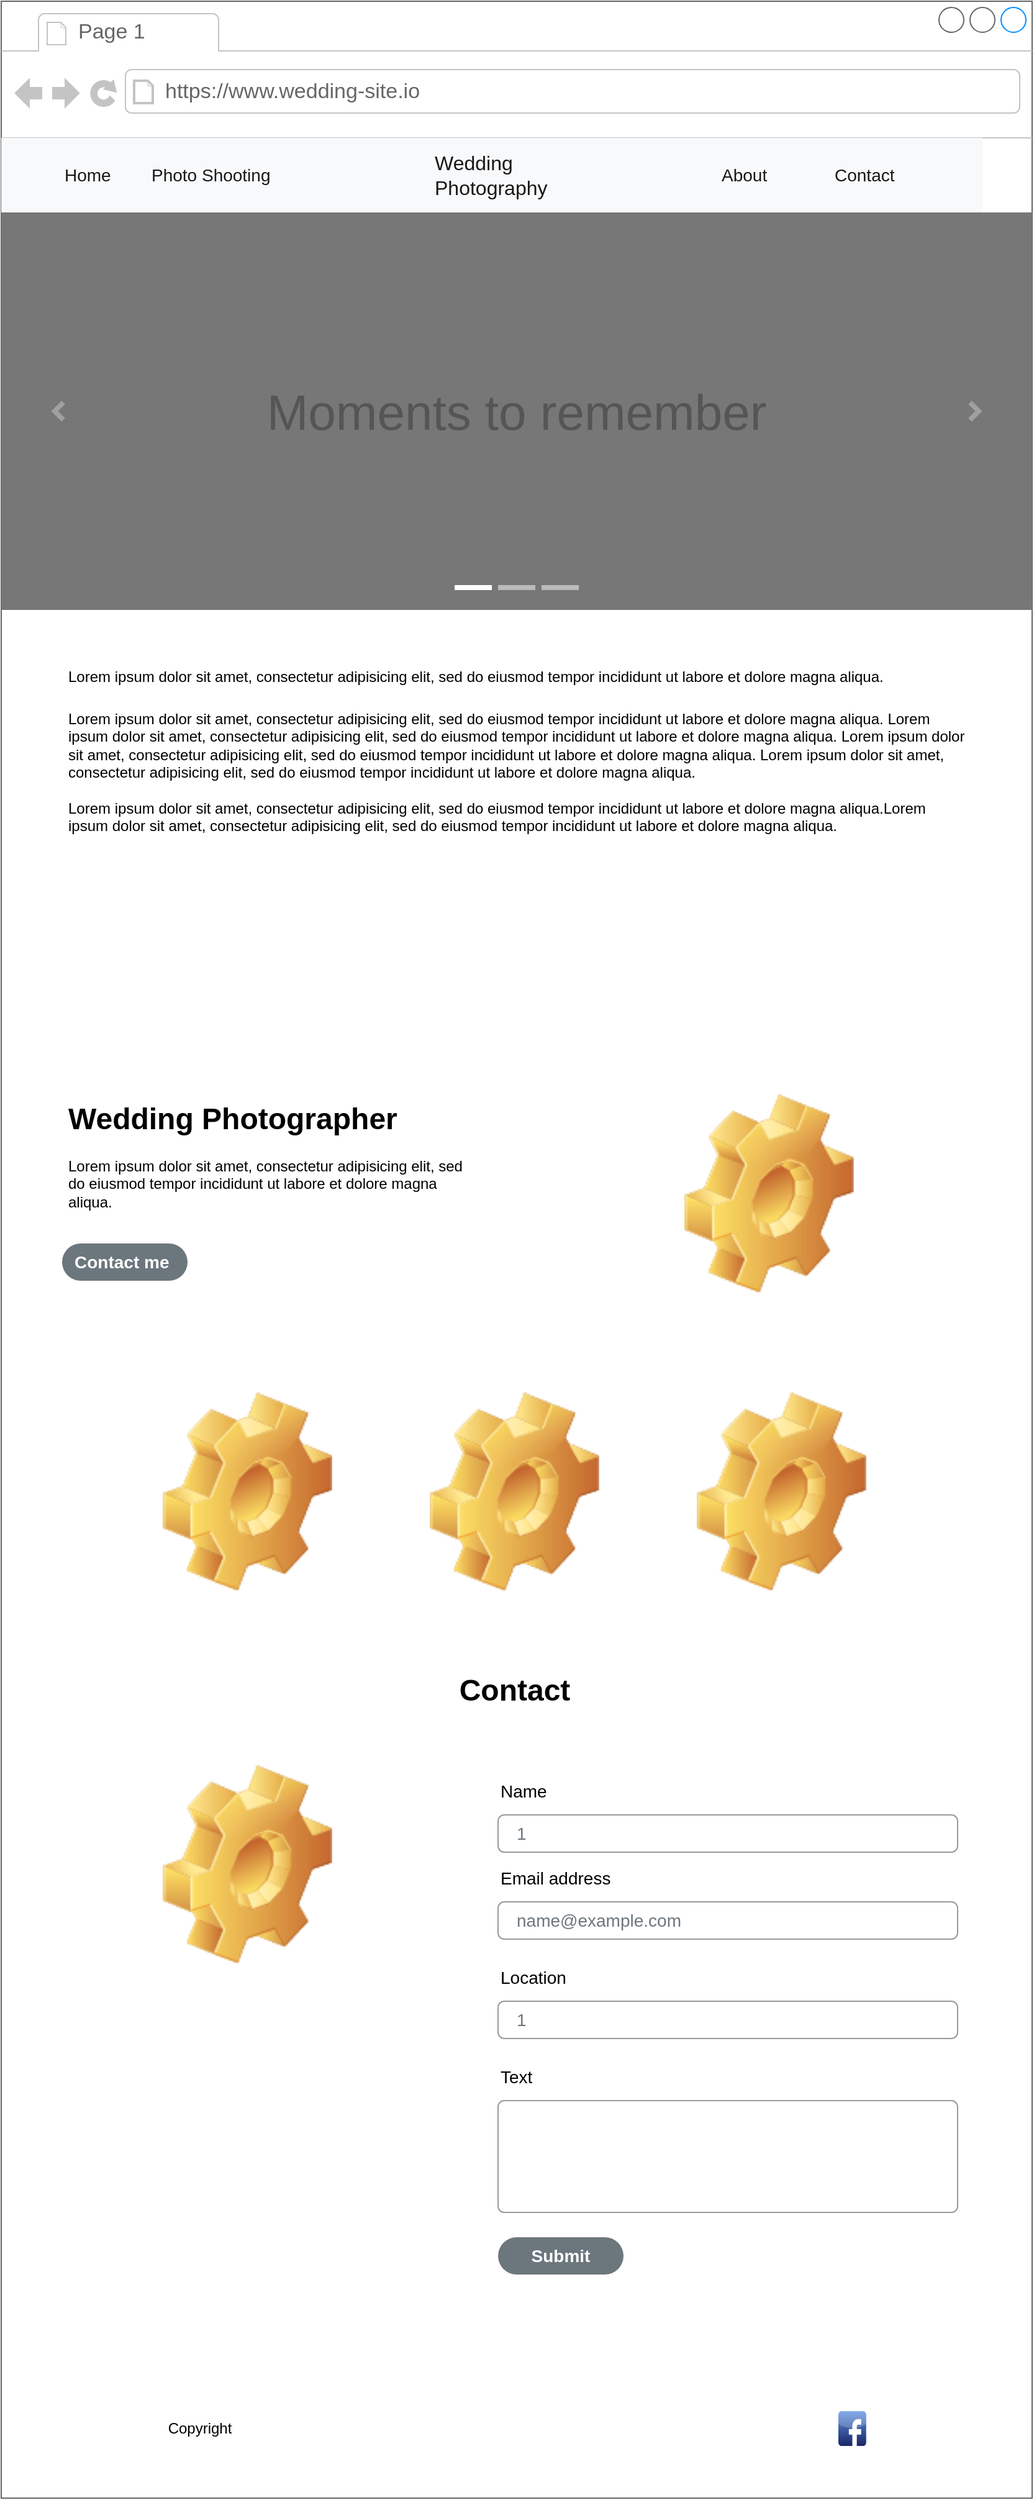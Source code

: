 <mxfile version="21.3.2" type="device">
  <diagram name="Page-1" id="gCoo2C5nFrYfR__Q0fuE">
    <mxGraphModel dx="1434" dy="802" grid="1" gridSize="10" guides="1" tooltips="1" connect="1" arrows="1" fold="1" page="1" pageScale="1" pageWidth="827" pageHeight="1169" math="0" shadow="0">
      <root>
        <mxCell id="0" />
        <mxCell id="1" parent="0" />
        <mxCell id="2YAhIWGiTw2wvqgSQafy-1" value="" style="strokeWidth=1;shadow=0;dashed=0;align=center;html=1;shape=mxgraph.mockup.containers.browserWindow;rSize=0;strokeColor=#666666;strokeColor2=#008cff;strokeColor3=#c4c4c4;mainText=,;recursiveResize=0;" vertex="1" parent="1">
          <mxGeometry width="830" height="2010" as="geometry" />
        </mxCell>
        <mxCell id="2YAhIWGiTw2wvqgSQafy-2" value="Page 1" style="strokeWidth=1;shadow=0;dashed=0;align=center;html=1;shape=mxgraph.mockup.containers.anchor;fontSize=17;fontColor=#666666;align=left;whiteSpace=wrap;" vertex="1" parent="2YAhIWGiTw2wvqgSQafy-1">
          <mxGeometry x="60" y="12" width="110" height="26" as="geometry" />
        </mxCell>
        <mxCell id="2YAhIWGiTw2wvqgSQafy-3" value="https://www.wedding-site.io" style="strokeWidth=1;shadow=0;dashed=0;align=center;html=1;shape=mxgraph.mockup.containers.anchor;rSize=0;fontSize=17;fontColor=#666666;align=left;" vertex="1" parent="2YAhIWGiTw2wvqgSQafy-1">
          <mxGeometry x="130" y="60" width="250" height="26" as="geometry" />
        </mxCell>
        <mxCell id="2YAhIWGiTw2wvqgSQafy-4" value="" style="html=1;shadow=0;dashed=0;fillColor=#F8F9FA;strokeColor=none;fontSize=16;fontColor=#7C7C7D;align=right;spacing=15;" vertex="1" parent="2YAhIWGiTw2wvqgSQafy-1">
          <mxGeometry y="110" width="790" height="60" as="geometry" />
        </mxCell>
        <mxCell id="2YAhIWGiTw2wvqgSQafy-5" value="Wedding Photography" style="strokeColor=none;html=1;whiteSpace=wrap;fillColor=none;fontColor=#181819;align=left;fontSize=16;spacing=10;" vertex="1" parent="2YAhIWGiTw2wvqgSQafy-4">
          <mxGeometry width="130" height="40" relative="1" as="geometry">
            <mxPoint x="339" y="10" as="offset" />
          </mxGeometry>
        </mxCell>
        <mxCell id="2YAhIWGiTw2wvqgSQafy-6" value="Home" style="strokeColor=none;html=1;whiteSpace=wrap;fillColor=none;fontColor=#181819;align=left;fontSize=14;spacing=10;" vertex="1" parent="2YAhIWGiTw2wvqgSQafy-4">
          <mxGeometry width="60" height="40" relative="1" as="geometry">
            <mxPoint x="41" y="10" as="offset" />
          </mxGeometry>
        </mxCell>
        <mxCell id="2YAhIWGiTw2wvqgSQafy-20" value="Photo Shooting" style="strokeColor=none;html=1;whiteSpace=wrap;fillColor=none;fontColor=#181819;align=left;fontSize=14;spacing=10;" vertex="1" parent="2YAhIWGiTw2wvqgSQafy-4">
          <mxGeometry width="120" height="40" relative="1" as="geometry">
            <mxPoint x="111" y="10" as="offset" />
          </mxGeometry>
        </mxCell>
        <mxCell id="2YAhIWGiTw2wvqgSQafy-21" value="About" style="strokeColor=none;html=1;whiteSpace=wrap;fillColor=none;fontColor=#181819;align=left;fontSize=14;spacing=10;" vertex="1" parent="2YAhIWGiTw2wvqgSQafy-4">
          <mxGeometry x="570" y="10" width="60" height="40" as="geometry" />
        </mxCell>
        <mxCell id="2YAhIWGiTw2wvqgSQafy-22" value="Contact" style="strokeColor=none;html=1;whiteSpace=wrap;fillColor=none;fontColor=#181819;align=left;fontSize=14;spacing=10;" vertex="1" parent="2YAhIWGiTw2wvqgSQafy-4">
          <mxGeometry x="661" y="10" width="60" height="40" as="geometry" />
        </mxCell>
        <mxCell id="2YAhIWGiTw2wvqgSQafy-23" value="Moments to remember" style="html=1;shadow=0;dashed=0;strokeColor=none;strokeWidth=1;fillColor=#777777;fontColor=#555555;whiteSpace=wrap;align=center;verticalAlign=middle;fontStyle=0;fontSize=40;" vertex="1" parent="2YAhIWGiTw2wvqgSQafy-1">
          <mxGeometry y="170" width="830" height="320" as="geometry" />
        </mxCell>
        <mxCell id="2YAhIWGiTw2wvqgSQafy-24" value="" style="html=1;verticalLabelPosition=bottom;labelBackgroundColor=#ffffff;verticalAlign=top;shadow=0;dashed=0;strokeWidth=4;shape=mxgraph.ios7.misc.more;strokeColor=#a0a0a0;" vertex="1" parent="2YAhIWGiTw2wvqgSQafy-23">
          <mxGeometry x="1" y="0.5" width="7" height="14" relative="1" as="geometry">
            <mxPoint x="-50" y="-7" as="offset" />
          </mxGeometry>
        </mxCell>
        <mxCell id="2YAhIWGiTw2wvqgSQafy-25" value="" style="flipH=1;html=1;verticalLabelPosition=bottom;labelBackgroundColor=#ffffff;verticalAlign=top;shadow=0;dashed=0;strokeWidth=4;shape=mxgraph.ios7.misc.more;strokeColor=#a0a0a0;" vertex="1" parent="2YAhIWGiTw2wvqgSQafy-23">
          <mxGeometry y="0.5" width="7" height="14" relative="1" as="geometry">
            <mxPoint x="43" y="-7" as="offset" />
          </mxGeometry>
        </mxCell>
        <mxCell id="2YAhIWGiTw2wvqgSQafy-26" value="" style="html=1;shadow=0;strokeColor=none;fillColor=#ffffff;" vertex="1" parent="2YAhIWGiTw2wvqgSQafy-23">
          <mxGeometry x="0.5" y="1" width="30" height="4" relative="1" as="geometry">
            <mxPoint x="-50" y="-20" as="offset" />
          </mxGeometry>
        </mxCell>
        <mxCell id="2YAhIWGiTw2wvqgSQafy-27" value="" style="html=1;shadow=0;strokeColor=none;fillColor=#BBBBBB;" vertex="1" parent="2YAhIWGiTw2wvqgSQafy-23">
          <mxGeometry x="0.5" y="1" width="30" height="4" relative="1" as="geometry">
            <mxPoint x="-15" y="-20" as="offset" />
          </mxGeometry>
        </mxCell>
        <mxCell id="2YAhIWGiTw2wvqgSQafy-28" value="" style="html=1;shadow=0;strokeColor=none;fillColor=#BBBBBB;" vertex="1" parent="2YAhIWGiTw2wvqgSQafy-23">
          <mxGeometry x="0.5" y="1" width="30" height="4" relative="1" as="geometry">
            <mxPoint x="20" y="-20" as="offset" />
          </mxGeometry>
        </mxCell>
        <mxCell id="2YAhIWGiTw2wvqgSQafy-29" value="&lt;h1&gt;&lt;span style=&quot;background-color: initial; font-size: 12px; font-weight: normal;&quot;&gt;Lorem ipsum dolor sit amet, consectetur adipisicing elit, sed do eiusmod tempor incididunt ut labore et dolore magna aliqua.&amp;nbsp;&lt;/span&gt;&lt;br&gt;&lt;/h1&gt;Lorem ipsum dolor sit amet, consectetur adipisicing elit, sed do eiusmod tempor incididunt ut labore et dolore magna aliqua. Lorem ipsum dolor sit amet, consectetur adipisicing elit, sed do eiusmod tempor incididunt ut labore et dolore magna aliqua. Lorem ipsum dolor sit amet, consectetur adipisicing elit, sed do eiusmod tempor incididunt ut labore et dolore magna aliqua. Lorem ipsum dolor sit amet, consectetur adipisicing elit, sed do eiusmod tempor incididunt ut labore et dolore magna aliqua.&lt;br&gt;&lt;br&gt;Lorem ipsum dolor sit amet, consectetur adipisicing elit, sed do eiusmod tempor incididunt ut labore et dolore magna aliqua.Lorem ipsum dolor sit amet, consectetur adipisicing elit, sed do eiusmod tempor incididunt ut labore et dolore magna aliqua." style="text;html=1;strokeColor=none;fillColor=none;spacing=5;spacingTop=-20;whiteSpace=wrap;overflow=hidden;rounded=0;" vertex="1" parent="2YAhIWGiTw2wvqgSQafy-1">
          <mxGeometry x="49" y="520" width="730" height="170" as="geometry" />
        </mxCell>
        <mxCell id="2YAhIWGiTw2wvqgSQafy-30" value="" style="shape=image;html=1;verticalAlign=top;verticalLabelPosition=bottom;labelBackgroundColor=#ffffff;imageAspect=0;aspect=fixed;image=https://cdn0.iconfinder.com/data/icons/PRACTIKA/128/testimonial.png" vertex="1" parent="2YAhIWGiTw2wvqgSQafy-1">
          <mxGeometry x="344" y="700" width="140" height="140" as="geometry" />
        </mxCell>
        <mxCell id="2YAhIWGiTw2wvqgSQafy-31" value="&lt;h1&gt;Wedding Photographer&lt;/h1&gt;&lt;p&gt;Lorem ipsum dolor sit amet, consectetur adipisicing elit, sed do eiusmod tempor incididunt ut labore et dolore magna aliqua.&lt;/p&gt;" style="text;html=1;strokeColor=none;fillColor=none;spacing=5;spacingTop=-20;whiteSpace=wrap;overflow=hidden;rounded=0;" vertex="1" parent="2YAhIWGiTw2wvqgSQafy-1">
          <mxGeometry x="49" y="880" width="341" height="120" as="geometry" />
        </mxCell>
        <mxCell id="2YAhIWGiTw2wvqgSQafy-32" value="Contact me" style="rounded=1;whiteSpace=wrap;html=1;arcSize=50;strokeColor=none;strokeWidth=1;fillColor=#6C767D;fontColor=#FFFFFF;whiteSpace=wrap;align=left;verticalAlign=middle;spacingLeft=0;fontStyle=1;fontSize=14;spacing=10;" vertex="1" parent="2YAhIWGiTw2wvqgSQafy-1">
          <mxGeometry x="49" y="1000" width="101" height="30" as="geometry" />
        </mxCell>
        <mxCell id="2YAhIWGiTw2wvqgSQafy-33" value="" style="shape=image;html=1;verticalLabelPosition=bottom;verticalAlign=top;imageAspect=1;aspect=fixed;image=img/clipart/Gear_128x128.png" vertex="1" parent="2YAhIWGiTw2wvqgSQafy-1">
          <mxGeometry x="550" y="880" width="136.39" height="160" as="geometry" />
        </mxCell>
        <mxCell id="2YAhIWGiTw2wvqgSQafy-34" value="" style="shape=image;html=1;verticalLabelPosition=bottom;verticalAlign=top;imageAspect=1;aspect=fixed;image=img/clipart/Gear_128x128.png" vertex="1" parent="2YAhIWGiTw2wvqgSQafy-1">
          <mxGeometry x="345" y="1120" width="136.39" height="160" as="geometry" />
        </mxCell>
        <mxCell id="2YAhIWGiTw2wvqgSQafy-35" value="" style="shape=image;html=1;verticalLabelPosition=bottom;verticalAlign=top;imageAspect=1;aspect=fixed;image=img/clipart/Gear_128x128.png" vertex="1" parent="2YAhIWGiTw2wvqgSQafy-1">
          <mxGeometry x="130" y="1120" width="136.39" height="160" as="geometry" />
        </mxCell>
        <mxCell id="2YAhIWGiTw2wvqgSQafy-36" value="" style="shape=image;html=1;verticalLabelPosition=bottom;verticalAlign=top;imageAspect=1;aspect=fixed;image=img/clipart/Gear_128x128.png" vertex="1" parent="2YAhIWGiTw2wvqgSQafy-1">
          <mxGeometry x="560" y="1120" width="136.39" height="160" as="geometry" />
        </mxCell>
        <mxCell id="2YAhIWGiTw2wvqgSQafy-37" value="Contact" style="text;strokeColor=none;fillColor=none;html=1;fontSize=24;fontStyle=1;verticalAlign=middle;align=center;" vertex="1" parent="2YAhIWGiTw2wvqgSQafy-1">
          <mxGeometry x="363.19" y="1340" width="100" height="40" as="geometry" />
        </mxCell>
        <mxCell id="2YAhIWGiTw2wvqgSQafy-38" value="" style="shape=image;html=1;verticalLabelPosition=bottom;verticalAlign=top;imageAspect=1;aspect=fixed;image=img/clipart/Gear_128x128.png" vertex="1" parent="2YAhIWGiTw2wvqgSQafy-1">
          <mxGeometry x="130" y="1420" width="136.39" height="160" as="geometry" />
        </mxCell>
        <mxCell id="2YAhIWGiTw2wvqgSQafy-55" value="Email address" style="fillColor=none;strokeColor=none;align=left;fontSize=14;" vertex="1" parent="2YAhIWGiTw2wvqgSQafy-1">
          <mxGeometry x="400" y="1490" width="260" height="40" as="geometry" />
        </mxCell>
        <mxCell id="2YAhIWGiTw2wvqgSQafy-56" value="name@example.com" style="html=1;shadow=0;dashed=0;shape=mxgraph.bootstrap.rrect;rSize=5;fillColor=none;strokeColor=#999999;align=left;spacing=15;fontSize=14;fontColor=#6C767D;" vertex="1" parent="2YAhIWGiTw2wvqgSQafy-1">
          <mxGeometry width="370" height="30" relative="1" as="geometry">
            <mxPoint x="400" y="1530" as="offset" />
          </mxGeometry>
        </mxCell>
        <mxCell id="2YAhIWGiTw2wvqgSQafy-57" value="Location" style="fillColor=none;strokeColor=none;align=left;fontSize=14;" vertex="1" parent="2YAhIWGiTw2wvqgSQafy-1">
          <mxGeometry width="260" height="40" relative="1" as="geometry">
            <mxPoint x="400" y="1570" as="offset" />
          </mxGeometry>
        </mxCell>
        <mxCell id="2YAhIWGiTw2wvqgSQafy-58" value="1" style="html=1;shadow=0;dashed=0;shape=mxgraph.bootstrap.rrect;rSize=5;fillColor=none;strokeColor=#999999;align=left;spacing=15;fontSize=14;fontColor=#6C767D;" vertex="1" parent="2YAhIWGiTw2wvqgSQafy-1">
          <mxGeometry width="370" height="30" relative="1" as="geometry">
            <mxPoint x="400" y="1610" as="offset" />
          </mxGeometry>
        </mxCell>
        <mxCell id="2YAhIWGiTw2wvqgSQafy-69" value="Text" style="fillColor=none;strokeColor=none;align=left;fontSize=14;" vertex="1" parent="2YAhIWGiTw2wvqgSQafy-1">
          <mxGeometry width="260" height="40" relative="1" as="geometry">
            <mxPoint x="400" y="1650" as="offset" />
          </mxGeometry>
        </mxCell>
        <mxCell id="2YAhIWGiTw2wvqgSQafy-70" value="" style="html=1;shadow=0;dashed=0;shape=mxgraph.bootstrap.rrect;rSize=5;fillColor=none;strokeColor=#999999;align=left;spacing=15;fontSize=14;fontColor=#6C767D;" vertex="1" parent="2YAhIWGiTw2wvqgSQafy-1">
          <mxGeometry width="370" height="90" relative="1" as="geometry">
            <mxPoint x="400" y="1690" as="offset" />
          </mxGeometry>
        </mxCell>
        <mxCell id="2YAhIWGiTw2wvqgSQafy-71" value="Name" style="fillColor=none;strokeColor=none;align=left;fontSize=14;" vertex="1" parent="2YAhIWGiTw2wvqgSQafy-1">
          <mxGeometry x="400" y="1420" width="260" height="40" as="geometry" />
        </mxCell>
        <mxCell id="2YAhIWGiTw2wvqgSQafy-72" value="1" style="html=1;shadow=0;dashed=0;shape=mxgraph.bootstrap.rrect;rSize=5;fillColor=none;strokeColor=#999999;align=left;spacing=15;fontSize=14;fontColor=#6C767D;" vertex="1" parent="2YAhIWGiTw2wvqgSQafy-1">
          <mxGeometry x="400" y="1460" width="370" height="30" as="geometry" />
        </mxCell>
        <mxCell id="2YAhIWGiTw2wvqgSQafy-73" value="Submit" style="rounded=1;whiteSpace=wrap;html=1;arcSize=50;strokeColor=none;strokeWidth=1;fillColor=#6C767D;fontColor=#FFFFFF;whiteSpace=wrap;align=center;verticalAlign=middle;spacingLeft=0;fontStyle=1;fontSize=14;spacing=10;" vertex="1" parent="2YAhIWGiTw2wvqgSQafy-1">
          <mxGeometry x="400" y="1800" width="101" height="30" as="geometry" />
        </mxCell>
        <mxCell id="2YAhIWGiTw2wvqgSQafy-74" value="Copyright" style="text;html=1;strokeColor=none;fillColor=none;align=center;verticalAlign=middle;whiteSpace=wrap;rounded=0;" vertex="1" parent="2YAhIWGiTw2wvqgSQafy-1">
          <mxGeometry x="130" y="1939" width="60" height="30" as="geometry" />
        </mxCell>
        <mxCell id="2YAhIWGiTw2wvqgSQafy-75" value="" style="shape=image;html=1;verticalAlign=top;verticalLabelPosition=bottom;labelBackgroundColor=#ffffff;imageAspect=0;aspect=fixed;image=https://cdn4.iconfinder.com/data/icons/social-media-2146/512/25_social-128.png" vertex="1" parent="2YAhIWGiTw2wvqgSQafy-1">
          <mxGeometry x="571" y="1940" width="28" height="28" as="geometry" />
        </mxCell>
        <mxCell id="2YAhIWGiTw2wvqgSQafy-76" value="" style="shape=image;html=1;verticalAlign=top;verticalLabelPosition=bottom;labelBackgroundColor=#ffffff;imageAspect=0;aspect=fixed;image=https://cdn0.iconfinder.com/data/icons/global-top-brands/533/pinterest-128.png" vertex="1" parent="2YAhIWGiTw2wvqgSQafy-1">
          <mxGeometry x="620" y="1940" width="30" height="30" as="geometry" />
        </mxCell>
        <mxCell id="2YAhIWGiTw2wvqgSQafy-77" value="" style="dashed=0;outlineConnect=0;html=1;align=center;labelPosition=center;verticalLabelPosition=bottom;verticalAlign=top;shape=mxgraph.webicons.facebook;fillColor=#6294E4;gradientColor=#1A2665" vertex="1" parent="2YAhIWGiTw2wvqgSQafy-1">
          <mxGeometry x="673.99" y="1940" width="22.4" height="28" as="geometry" />
        </mxCell>
      </root>
    </mxGraphModel>
  </diagram>
</mxfile>
